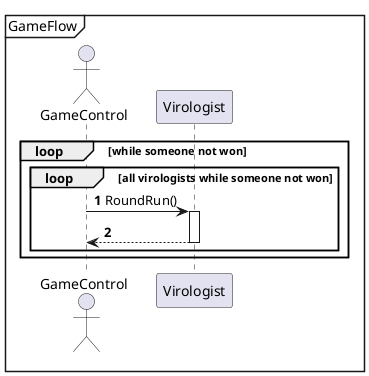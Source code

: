by Zoli

@startuml
'https://plantuml.com/sequence-diagram

autonumber

mainframe GameFlow

actor GameControl
loop while someone not won
    loop all virologists while someone not won
        GameControl -> Virologist: RoundRun()
        Activate Virologist

        Virologist-->GameControl
        Deactivate Virologist
    end
end

@enduml

-Úgy, hogy a virológus hívja meg, hogy nyert-e, nincsen pl értéke visszatérésnek, plusz azt a játéknak kell tudni, hogy nyert-e, ehhez kapcsolódóan lehet jobb lenne egy GetNumberOfGencodes() a virológusnak, amit hív a GameControl)
-A CD-on jelölni kell, hogy a Gamecontrol tartalmazza (az összes) GenCode-t
-A diagramon a végén ugye itt magán hív fv-n a GameControl, tehát igazából ez privát is lehetne, tehát ilyen formában nem is kéne jelölnünk.